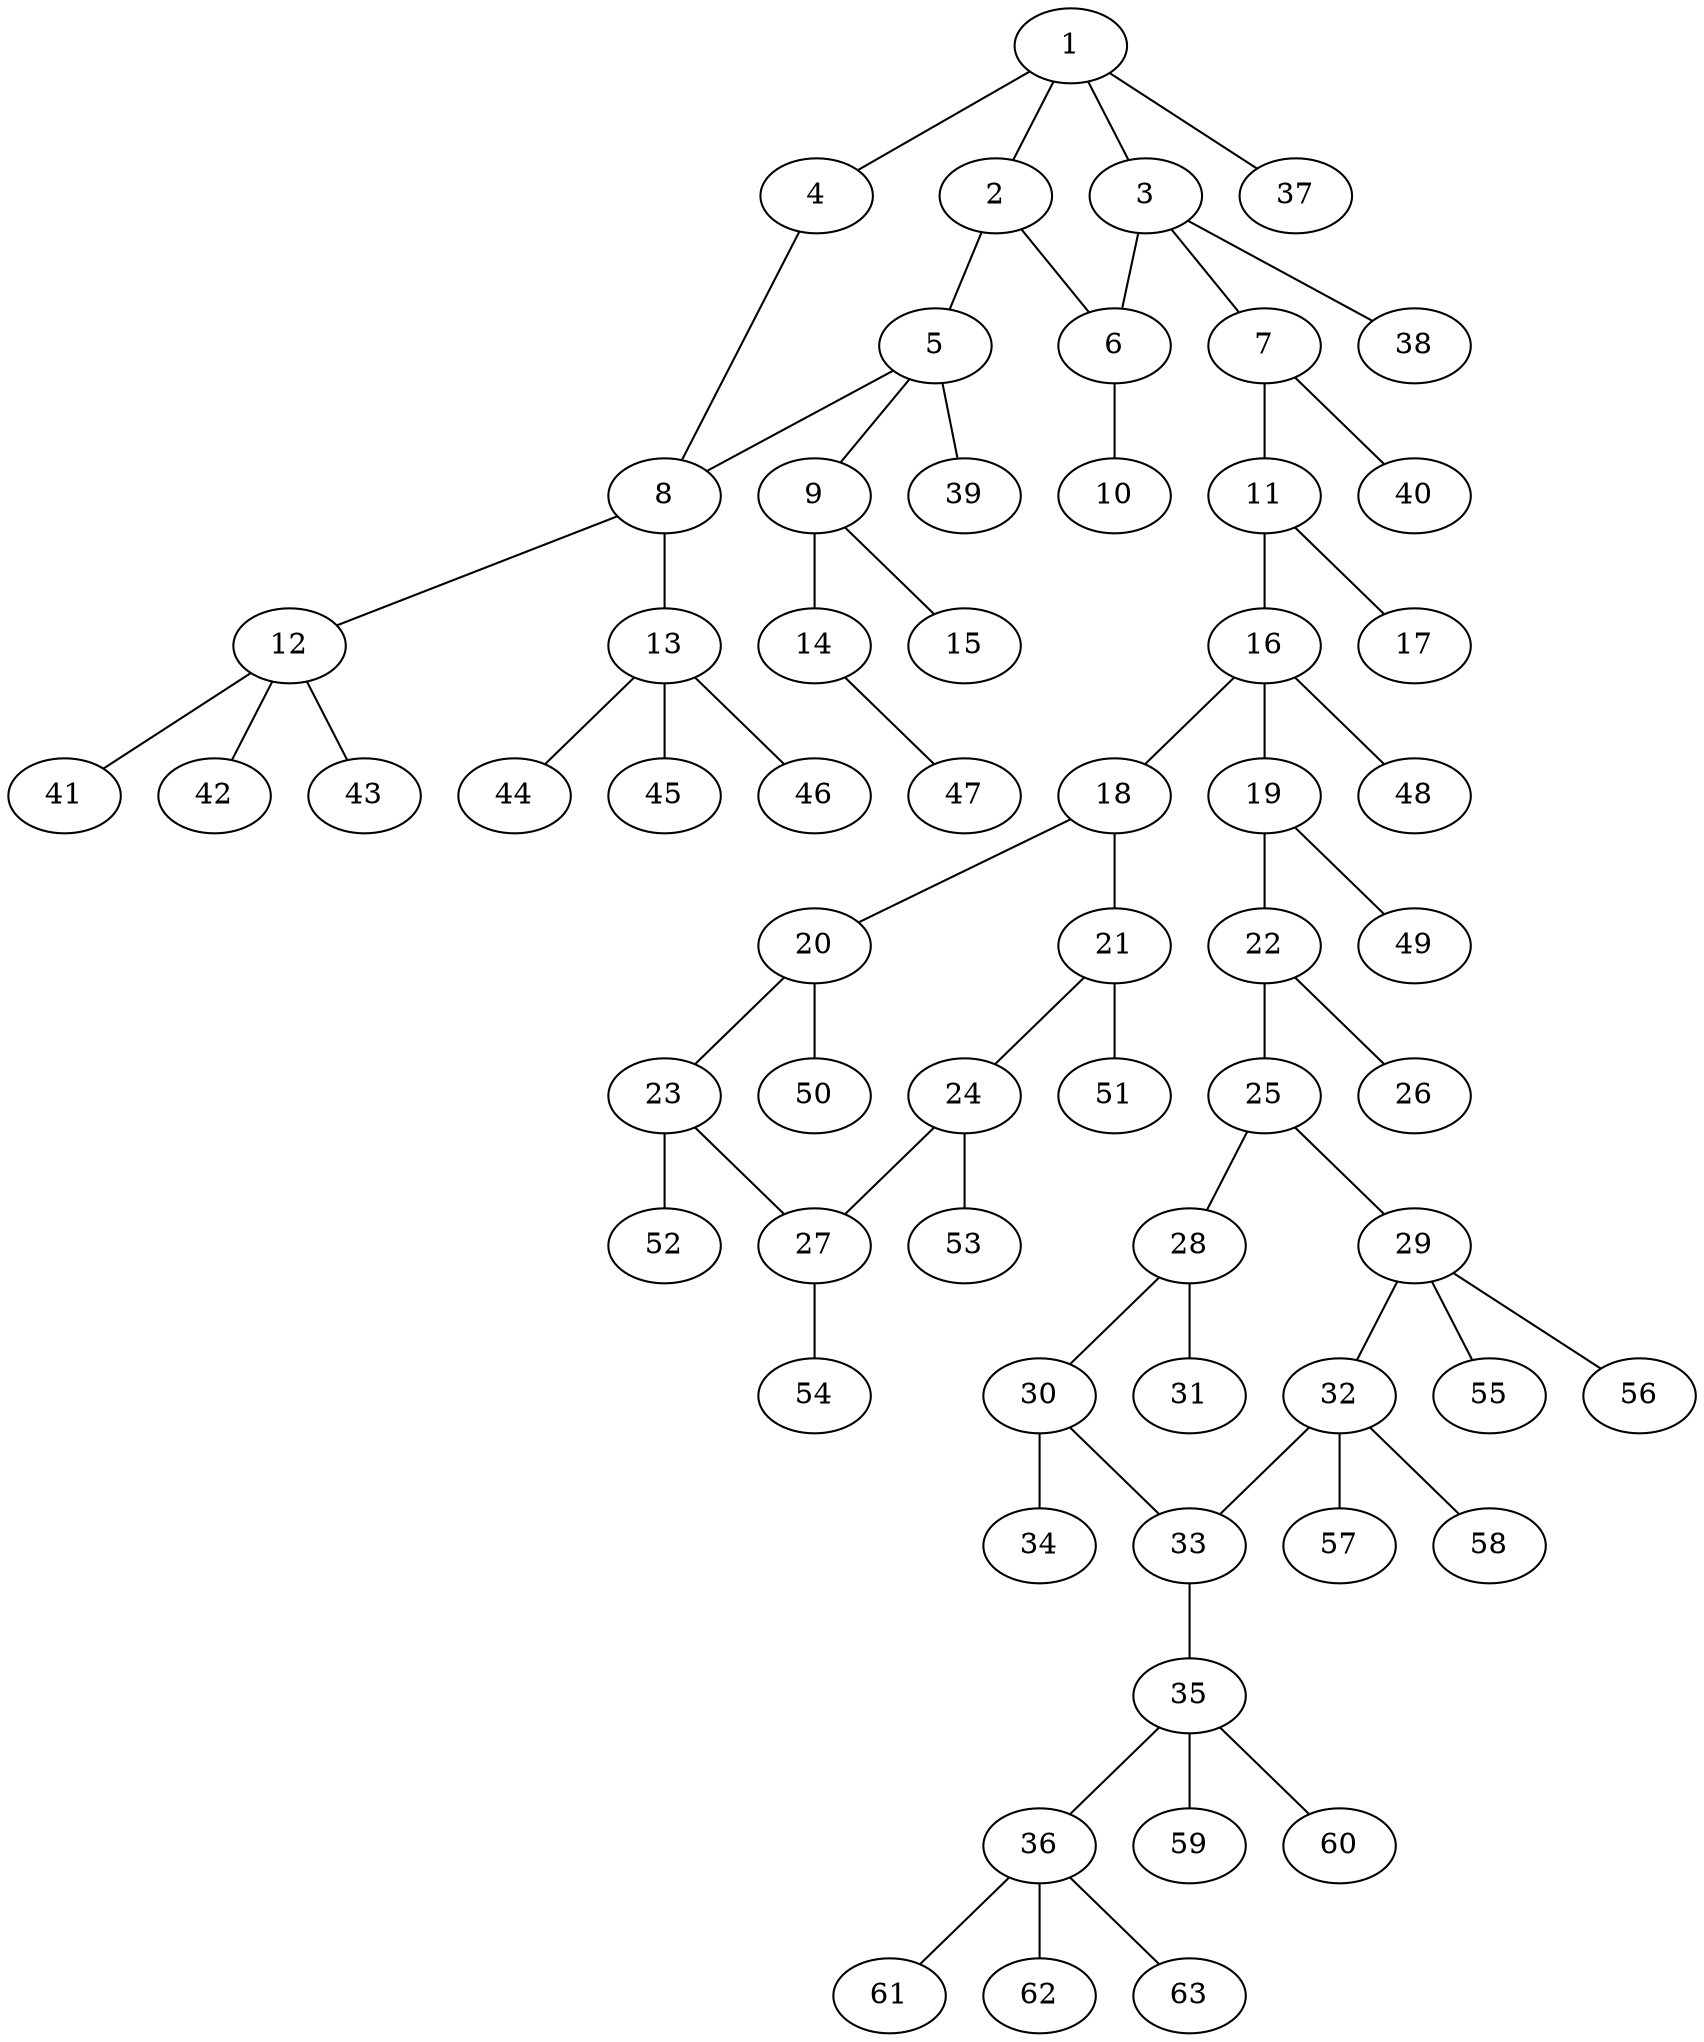 graph molecule_3909 {
	1	 [chem=C];
	2	 [chem=N];
	1 -- 2	 [valence=1];
	3	 [chem=C];
	1 -- 3	 [valence=1];
	4	 [chem=S];
	1 -- 4	 [valence=1];
	37	 [chem=H];
	1 -- 37	 [valence=1];
	5	 [chem=C];
	2 -- 5	 [valence=1];
	6	 [chem=C];
	2 -- 6	 [valence=1];
	3 -- 6	 [valence=1];
	7	 [chem=N];
	3 -- 7	 [valence=1];
	38	 [chem=H];
	3 -- 38	 [valence=1];
	8	 [chem=C];
	4 -- 8	 [valence=1];
	5 -- 8	 [valence=1];
	9	 [chem=C];
	5 -- 9	 [valence=1];
	39	 [chem=H];
	5 -- 39	 [valence=1];
	10	 [chem=O];
	6 -- 10	 [valence=2];
	11	 [chem=C];
	7 -- 11	 [valence=1];
	40	 [chem=H];
	7 -- 40	 [valence=1];
	12	 [chem=C];
	8 -- 12	 [valence=1];
	13	 [chem=C];
	8 -- 13	 [valence=1];
	14	 [chem=O];
	9 -- 14	 [valence=1];
	15	 [chem=O];
	9 -- 15	 [valence=2];
	16	 [chem=C];
	11 -- 16	 [valence=1];
	17	 [chem=O];
	11 -- 17	 [valence=2];
	41	 [chem=H];
	12 -- 41	 [valence=1];
	42	 [chem=H];
	12 -- 42	 [valence=1];
	43	 [chem=H];
	12 -- 43	 [valence=1];
	44	 [chem=H];
	13 -- 44	 [valence=1];
	45	 [chem=H];
	13 -- 45	 [valence=1];
	46	 [chem=H];
	13 -- 46	 [valence=1];
	47	 [chem=H];
	14 -- 47	 [valence=1];
	18	 [chem=C];
	16 -- 18	 [valence=1];
	19	 [chem=N];
	16 -- 19	 [valence=1];
	48	 [chem=H];
	16 -- 48	 [valence=1];
	20	 [chem=C];
	18 -- 20	 [valence=1];
	21	 [chem=C];
	18 -- 21	 [valence=2];
	22	 [chem=C];
	19 -- 22	 [valence=1];
	49	 [chem=H];
	19 -- 49	 [valence=1];
	23	 [chem=C];
	20 -- 23	 [valence=2];
	50	 [chem=H];
	20 -- 50	 [valence=1];
	24	 [chem=C];
	21 -- 24	 [valence=1];
	51	 [chem=H];
	21 -- 51	 [valence=1];
	25	 [chem=N];
	22 -- 25	 [valence=1];
	26	 [chem=O];
	22 -- 26	 [valence=2];
	27	 [chem=C];
	23 -- 27	 [valence=1];
	52	 [chem=H];
	23 -- 52	 [valence=1];
	24 -- 27	 [valence=2];
	53	 [chem=H];
	24 -- 53	 [valence=1];
	28	 [chem=C];
	25 -- 28	 [valence=1];
	29	 [chem=C];
	25 -- 29	 [valence=1];
	54	 [chem=H];
	27 -- 54	 [valence=1];
	30	 [chem=C];
	28 -- 30	 [valence=1];
	31	 [chem=O];
	28 -- 31	 [valence=2];
	32	 [chem=C];
	29 -- 32	 [valence=1];
	55	 [chem=H];
	29 -- 55	 [valence=1];
	56	 [chem=H];
	29 -- 56	 [valence=1];
	33	 [chem=N];
	30 -- 33	 [valence=1];
	34	 [chem=O];
	30 -- 34	 [valence=2];
	32 -- 33	 [valence=1];
	57	 [chem=H];
	32 -- 57	 [valence=1];
	58	 [chem=H];
	32 -- 58	 [valence=1];
	35	 [chem=C];
	33 -- 35	 [valence=1];
	36	 [chem=C];
	35 -- 36	 [valence=1];
	59	 [chem=H];
	35 -- 59	 [valence=1];
	60	 [chem=H];
	35 -- 60	 [valence=1];
	61	 [chem=H];
	36 -- 61	 [valence=1];
	62	 [chem=H];
	36 -- 62	 [valence=1];
	63	 [chem=H];
	36 -- 63	 [valence=1];
}
